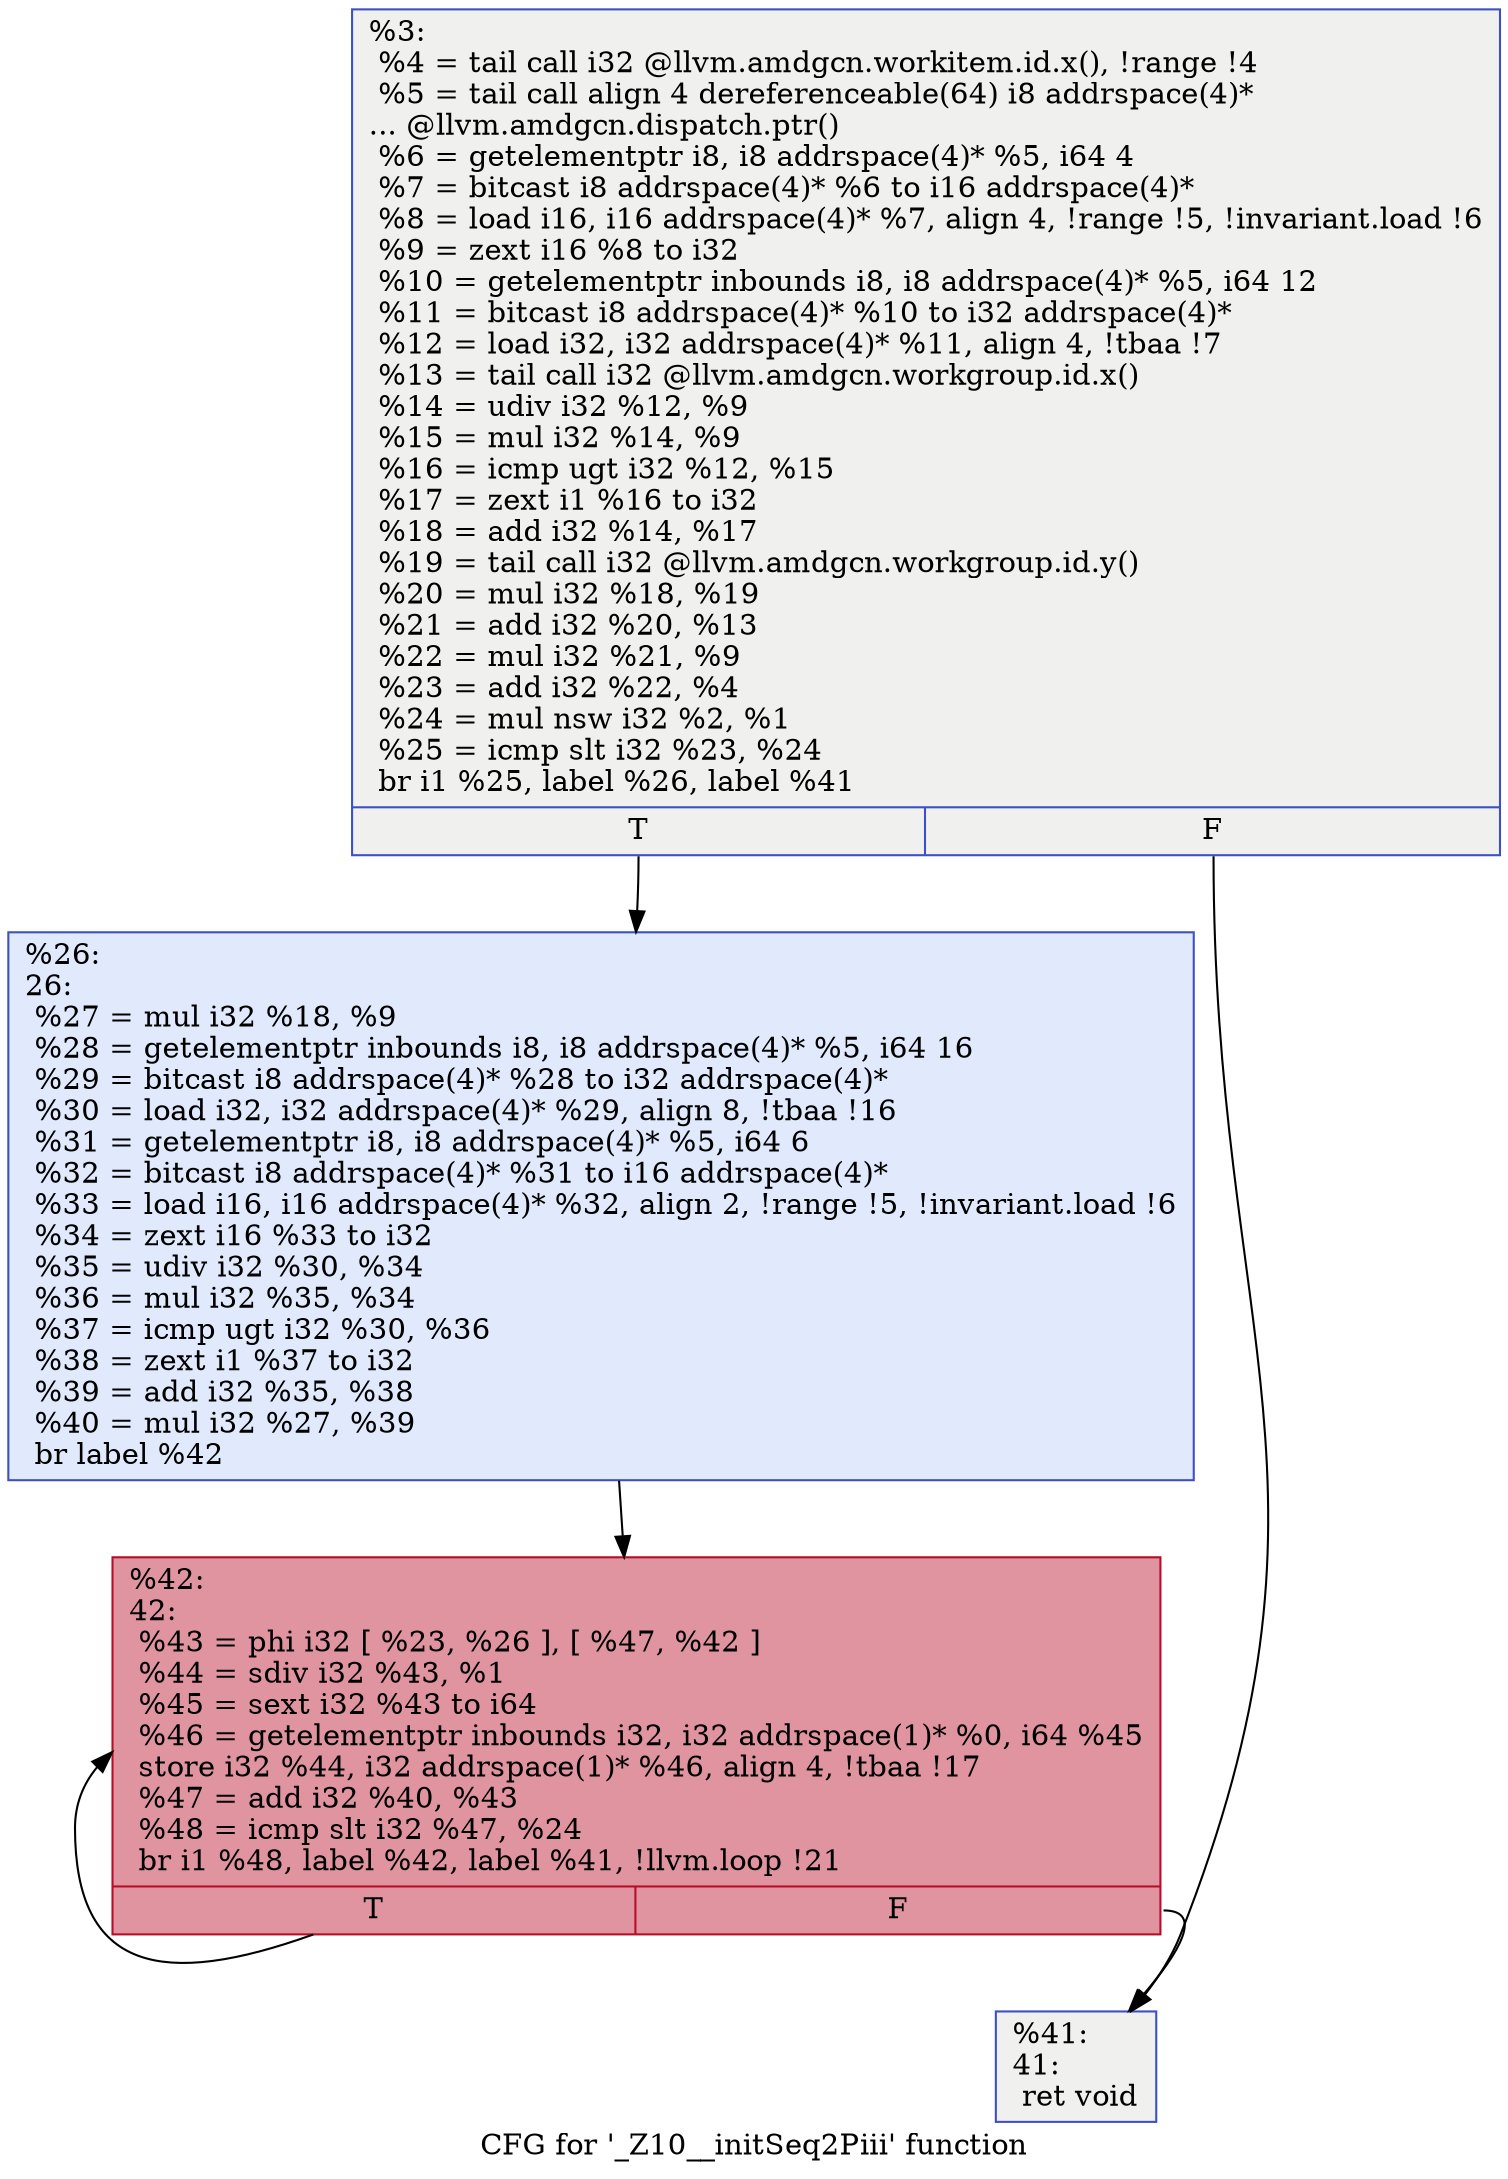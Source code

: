 digraph "CFG for '_Z10__initSeq2Piii' function" {
	label="CFG for '_Z10__initSeq2Piii' function";

	Node0x5f4f6b0 [shape=record,color="#3d50c3ff", style=filled, fillcolor="#dedcdb70",label="{%3:\l  %4 = tail call i32 @llvm.amdgcn.workitem.id.x(), !range !4\l  %5 = tail call align 4 dereferenceable(64) i8 addrspace(4)*\l... @llvm.amdgcn.dispatch.ptr()\l  %6 = getelementptr i8, i8 addrspace(4)* %5, i64 4\l  %7 = bitcast i8 addrspace(4)* %6 to i16 addrspace(4)*\l  %8 = load i16, i16 addrspace(4)* %7, align 4, !range !5, !invariant.load !6\l  %9 = zext i16 %8 to i32\l  %10 = getelementptr inbounds i8, i8 addrspace(4)* %5, i64 12\l  %11 = bitcast i8 addrspace(4)* %10 to i32 addrspace(4)*\l  %12 = load i32, i32 addrspace(4)* %11, align 4, !tbaa !7\l  %13 = tail call i32 @llvm.amdgcn.workgroup.id.x()\l  %14 = udiv i32 %12, %9\l  %15 = mul i32 %14, %9\l  %16 = icmp ugt i32 %12, %15\l  %17 = zext i1 %16 to i32\l  %18 = add i32 %14, %17\l  %19 = tail call i32 @llvm.amdgcn.workgroup.id.y()\l  %20 = mul i32 %18, %19\l  %21 = add i32 %20, %13\l  %22 = mul i32 %21, %9\l  %23 = add i32 %22, %4\l  %24 = mul nsw i32 %2, %1\l  %25 = icmp slt i32 %23, %24\l  br i1 %25, label %26, label %41\l|{<s0>T|<s1>F}}"];
	Node0x5f4f6b0:s0 -> Node0x5f51f20;
	Node0x5f4f6b0:s1 -> Node0x5f51fb0;
	Node0x5f51f20 [shape=record,color="#3d50c3ff", style=filled, fillcolor="#b9d0f970",label="{%26:\l26:                                               \l  %27 = mul i32 %18, %9\l  %28 = getelementptr inbounds i8, i8 addrspace(4)* %5, i64 16\l  %29 = bitcast i8 addrspace(4)* %28 to i32 addrspace(4)*\l  %30 = load i32, i32 addrspace(4)* %29, align 8, !tbaa !16\l  %31 = getelementptr i8, i8 addrspace(4)* %5, i64 6\l  %32 = bitcast i8 addrspace(4)* %31 to i16 addrspace(4)*\l  %33 = load i16, i16 addrspace(4)* %32, align 2, !range !5, !invariant.load !6\l  %34 = zext i16 %33 to i32\l  %35 = udiv i32 %30, %34\l  %36 = mul i32 %35, %34\l  %37 = icmp ugt i32 %30, %36\l  %38 = zext i1 %37 to i32\l  %39 = add i32 %35, %38\l  %40 = mul i32 %27, %39\l  br label %42\l}"];
	Node0x5f51f20 -> Node0x5f537c0;
	Node0x5f51fb0 [shape=record,color="#3d50c3ff", style=filled, fillcolor="#dedcdb70",label="{%41:\l41:                                               \l  ret void\l}"];
	Node0x5f537c0 [shape=record,color="#b70d28ff", style=filled, fillcolor="#b70d2870",label="{%42:\l42:                                               \l  %43 = phi i32 [ %23, %26 ], [ %47, %42 ]\l  %44 = sdiv i32 %43, %1\l  %45 = sext i32 %43 to i64\l  %46 = getelementptr inbounds i32, i32 addrspace(1)* %0, i64 %45\l  store i32 %44, i32 addrspace(1)* %46, align 4, !tbaa !17\l  %47 = add i32 %40, %43\l  %48 = icmp slt i32 %47, %24\l  br i1 %48, label %42, label %41, !llvm.loop !21\l|{<s0>T|<s1>F}}"];
	Node0x5f537c0:s0 -> Node0x5f537c0;
	Node0x5f537c0:s1 -> Node0x5f51fb0;
}
